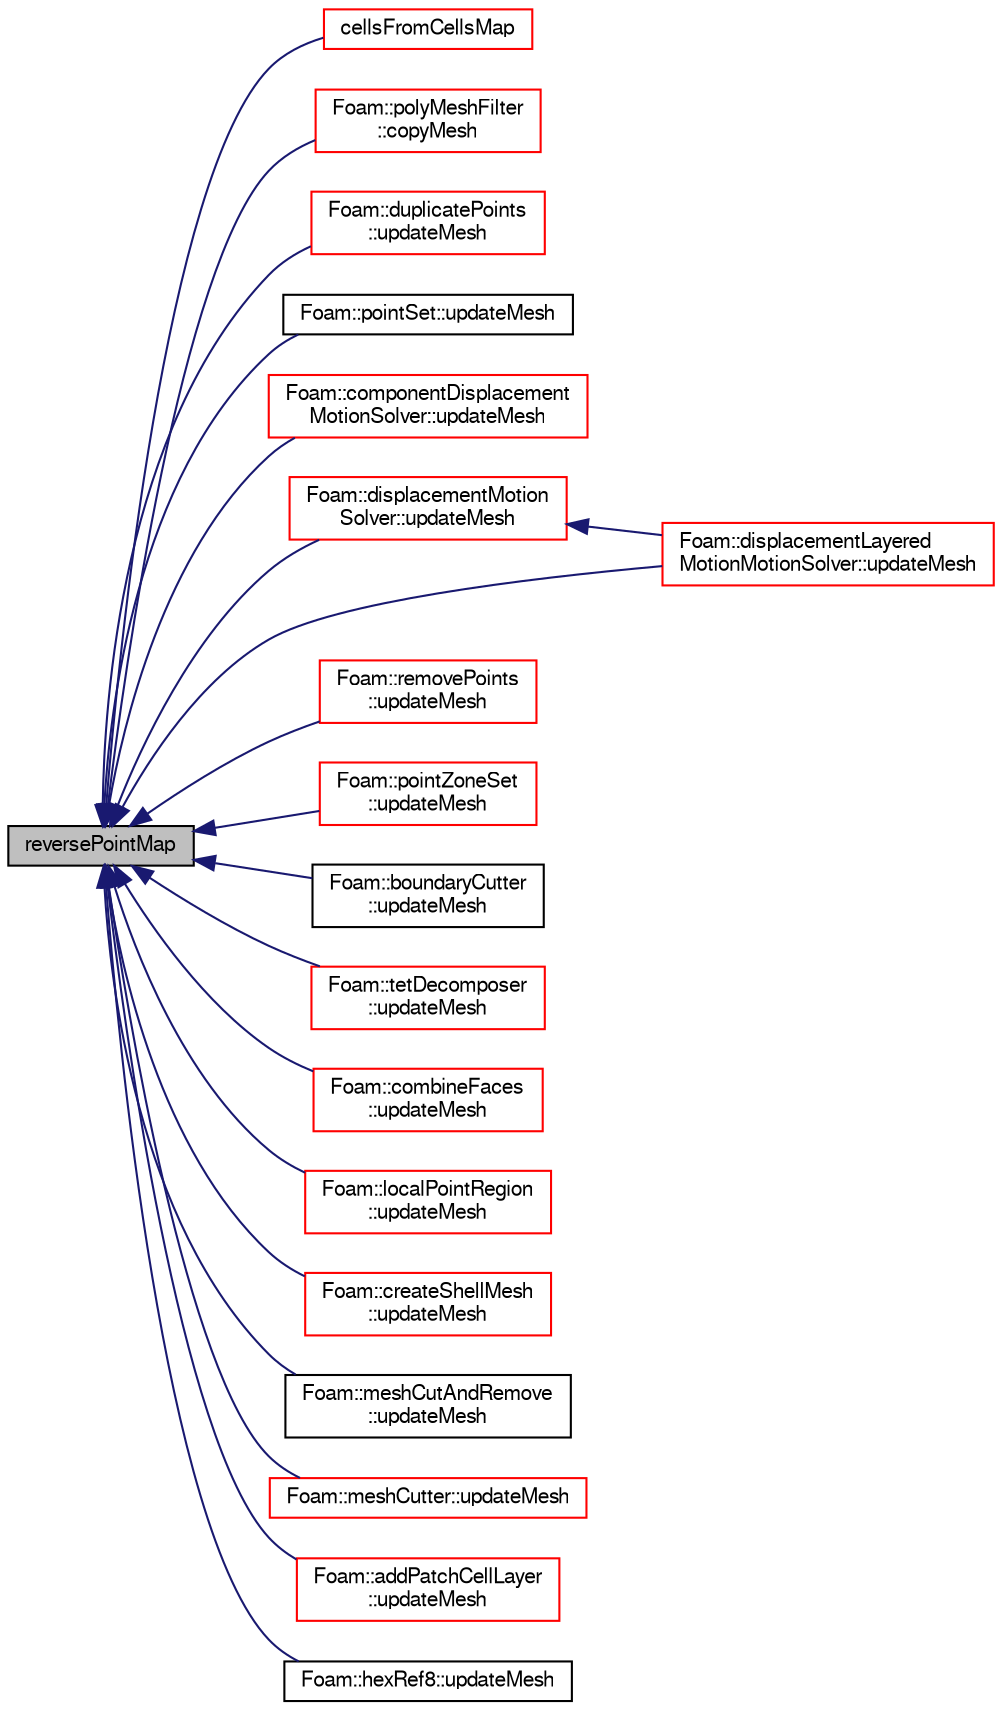 digraph "reversePointMap"
{
  bgcolor="transparent";
  edge [fontname="FreeSans",fontsize="10",labelfontname="FreeSans",labelfontsize="10"];
  node [fontname="FreeSans",fontsize="10",shape=record];
  rankdir="LR";
  Node10357 [label="reversePointMap",height=0.2,width=0.4,color="black", fillcolor="grey75", style="filled", fontcolor="black"];
  Node10357 -> Node10358 [dir="back",color="midnightblue",fontsize="10",style="solid",fontname="FreeSans"];
  Node10358 [label="cellsFromCellsMap",height=0.2,width=0.4,color="red",URL="$a27386.html#ad6d026ca871422c42cc8f02942c45d87",tooltip="Cells originating from cells. "];
  Node10357 -> Node10360 [dir="back",color="midnightblue",fontsize="10",style="solid",fontname="FreeSans"];
  Node10360 [label="Foam::polyMeshFilter\l::copyMesh",height=0.2,width=0.4,color="red",URL="$a21598.html#a6d46f578539dd45f89a6ea89738c75b5",tooltip="Return a copy of an fvMesh. "];
  Node10357 -> Node10362 [dir="back",color="midnightblue",fontsize="10",style="solid",fontname="FreeSans"];
  Node10362 [label="Foam::duplicatePoints\l::updateMesh",height=0.2,width=0.4,color="red",URL="$a21638.html#ad57565956fd4064299f4bd3c4eebb1d4",tooltip="Force recalculation of locally stored data on topological change. "];
  Node10357 -> Node10364 [dir="back",color="midnightblue",fontsize="10",style="solid",fontname="FreeSans"];
  Node10364 [label="Foam::pointSet::updateMesh",height=0.2,width=0.4,color="black",URL="$a25454.html#ac7d581e56f61ad4d997421e3a7470d42",tooltip="Update any stored data for new labels. "];
  Node10357 -> Node10365 [dir="back",color="midnightblue",fontsize="10",style="solid",fontname="FreeSans"];
  Node10365 [label="Foam::componentDisplacement\lMotionSolver::updateMesh",height=0.2,width=0.4,color="red",URL="$a21566.html#ad57565956fd4064299f4bd3c4eebb1d4",tooltip="Update local data for topology changes. "];
  Node10357 -> Node10369 [dir="back",color="midnightblue",fontsize="10",style="solid",fontname="FreeSans"];
  Node10369 [label="Foam::displacementMotion\lSolver::updateMesh",height=0.2,width=0.4,color="red",URL="$a21574.html#ad57565956fd4064299f4bd3c4eebb1d4",tooltip="Update local data for topology changes. "];
  Node10369 -> Node10379 [dir="back",color="midnightblue",fontsize="10",style="solid",fontname="FreeSans"];
  Node10379 [label="Foam::displacementLayered\lMotionMotionSolver::updateMesh",height=0.2,width=0.4,color="red",URL="$a23322.html#ad57565956fd4064299f4bd3c4eebb1d4",tooltip="Update topology. "];
  Node10357 -> Node10381 [dir="back",color="midnightblue",fontsize="10",style="solid",fontname="FreeSans"];
  Node10381 [label="Foam::removePoints\l::updateMesh",height=0.2,width=0.4,color="red",URL="$a21722.html#ad57565956fd4064299f4bd3c4eebb1d4",tooltip="Force recalculation of locally stored data on topological change. "];
  Node10357 -> Node10386 [dir="back",color="midnightblue",fontsize="10",style="solid",fontname="FreeSans"];
  Node10386 [label="Foam::pointZoneSet\l::updateMesh",height=0.2,width=0.4,color="red",URL="$a25458.html#ac7d581e56f61ad4d997421e3a7470d42",tooltip="Update any stored data for new labels. "];
  Node10357 -> Node10379 [dir="back",color="midnightblue",fontsize="10",style="solid",fontname="FreeSans"];
  Node10357 -> Node10388 [dir="back",color="midnightblue",fontsize="10",style="solid",fontname="FreeSans"];
  Node10388 [label="Foam::boundaryCutter\l::updateMesh",height=0.2,width=0.4,color="black",URL="$a21498.html#ad57565956fd4064299f4bd3c4eebb1d4",tooltip="Force recalculation of locally stored data on topological change. "];
  Node10357 -> Node10389 [dir="back",color="midnightblue",fontsize="10",style="solid",fontname="FreeSans"];
  Node10389 [label="Foam::tetDecomposer\l::updateMesh",height=0.2,width=0.4,color="red",URL="$a21726.html#ad57565956fd4064299f4bd3c4eebb1d4",tooltip="Force recalculation of locally stored data on topological change. "];
  Node10357 -> Node10391 [dir="back",color="midnightblue",fontsize="10",style="solid",fontname="FreeSans"];
  Node10391 [label="Foam::combineFaces\l::updateMesh",height=0.2,width=0.4,color="red",URL="$a21634.html#ad57565956fd4064299f4bd3c4eebb1d4",tooltip="Force recalculation of locally stored data on topological change. "];
  Node10357 -> Node10393 [dir="back",color="midnightblue",fontsize="10",style="solid",fontname="FreeSans"];
  Node10393 [label="Foam::localPointRegion\l::updateMesh",height=0.2,width=0.4,color="red",URL="$a25198.html#ad57565956fd4064299f4bd3c4eebb1d4",tooltip="Force recalculation of locally stored data on topological change. "];
  Node10357 -> Node10398 [dir="back",color="midnightblue",fontsize="10",style="solid",fontname="FreeSans"];
  Node10398 [label="Foam::createShellMesh\l::updateMesh",height=0.2,width=0.4,color="red",URL="$a21442.html#ad57565956fd4064299f4bd3c4eebb1d4",tooltip="Update any locally stored mesh information. "];
  Node10357 -> Node10402 [dir="back",color="midnightblue",fontsize="10",style="solid",fontname="FreeSans"];
  Node10402 [label="Foam::meshCutAndRemove\l::updateMesh",height=0.2,width=0.4,color="black",URL="$a21502.html#ad57565956fd4064299f4bd3c4eebb1d4",tooltip="Force recalculation of locally stored data on topological change. "];
  Node10357 -> Node10403 [dir="back",color="midnightblue",fontsize="10",style="solid",fontname="FreeSans"];
  Node10403 [label="Foam::meshCutter::updateMesh",height=0.2,width=0.4,color="red",URL="$a21506.html#ad57565956fd4064299f4bd3c4eebb1d4",tooltip="Force recalculation of locally stored data on topological change. "];
  Node10357 -> Node10406 [dir="back",color="midnightblue",fontsize="10",style="solid",fontname="FreeSans"];
  Node10406 [label="Foam::addPatchCellLayer\l::updateMesh",height=0.2,width=0.4,color="red",URL="$a21626.html#a4135904645ee6121424859ea1107833b",tooltip="Update any locally stored mesh information. Gets additional. "];
  Node10357 -> Node10417 [dir="back",color="midnightblue",fontsize="10",style="solid",fontname="FreeSans"];
  Node10417 [label="Foam::hexRef8::updateMesh",height=0.2,width=0.4,color="black",URL="$a21654.html#a97c9017fa6ef5f8319a5d64bdf3fd1b6",tooltip="Update local numbering + undo. "];
}
